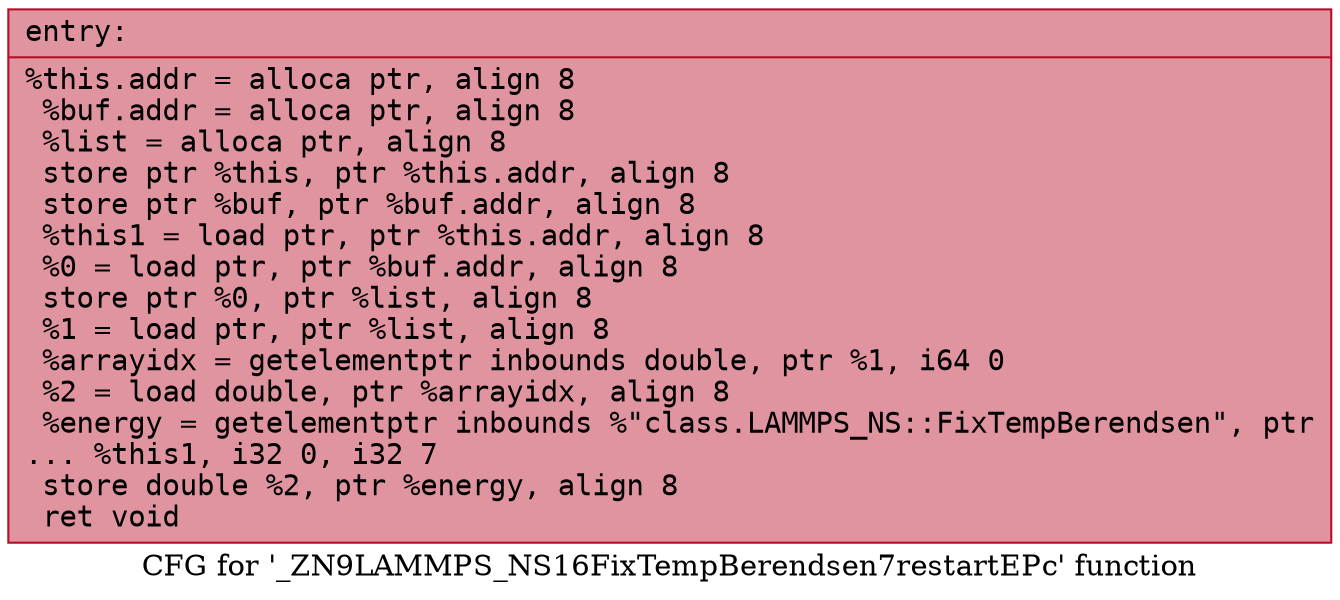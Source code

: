 digraph "CFG for '_ZN9LAMMPS_NS16FixTempBerendsen7restartEPc' function" {
	label="CFG for '_ZN9LAMMPS_NS16FixTempBerendsen7restartEPc' function";

	Node0x55e2c50dd740 [shape=record,color="#b70d28ff", style=filled, fillcolor="#b70d2870" fontname="Courier",label="{entry:\l|  %this.addr = alloca ptr, align 8\l  %buf.addr = alloca ptr, align 8\l  %list = alloca ptr, align 8\l  store ptr %this, ptr %this.addr, align 8\l  store ptr %buf, ptr %buf.addr, align 8\l  %this1 = load ptr, ptr %this.addr, align 8\l  %0 = load ptr, ptr %buf.addr, align 8\l  store ptr %0, ptr %list, align 8\l  %1 = load ptr, ptr %list, align 8\l  %arrayidx = getelementptr inbounds double, ptr %1, i64 0\l  %2 = load double, ptr %arrayidx, align 8\l  %energy = getelementptr inbounds %\"class.LAMMPS_NS::FixTempBerendsen\", ptr\l... %this1, i32 0, i32 7\l  store double %2, ptr %energy, align 8\l  ret void\l}"];
}
